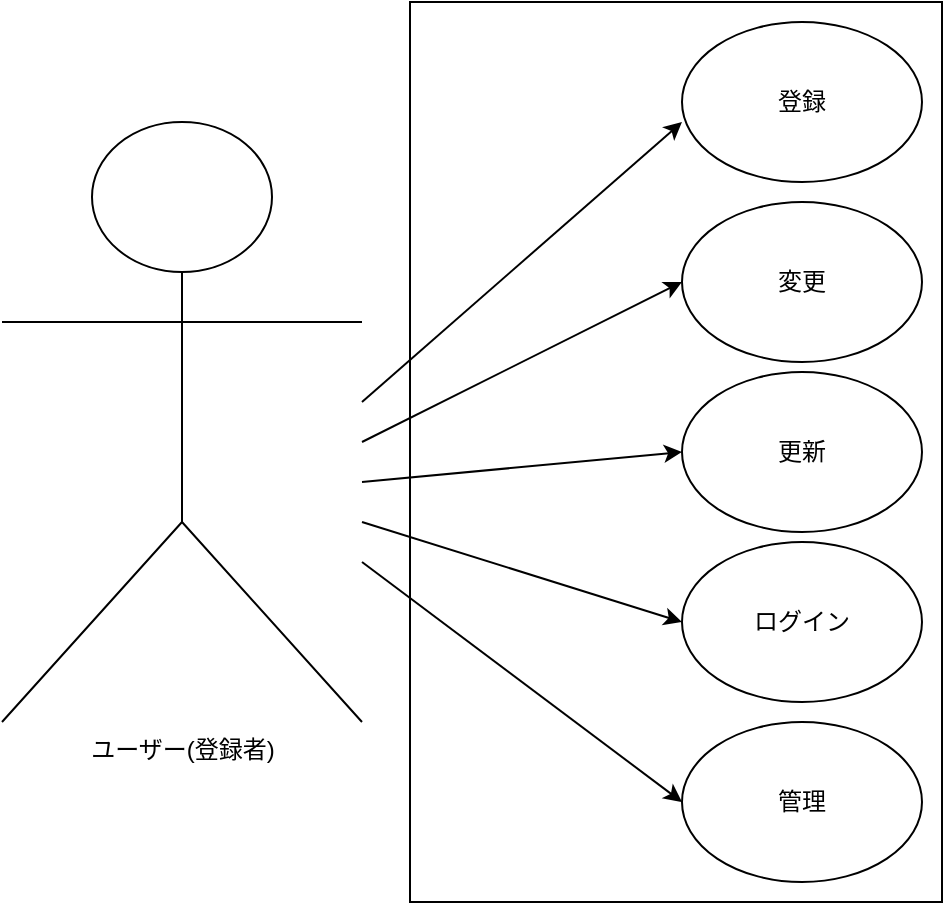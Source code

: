 <mxfile version="26.2.9">
  <diagram name="ページ1" id="a9ezkYtwDzx_2-k0BSmf">
    <mxGraphModel dx="1259" dy="655" grid="1" gridSize="10" guides="1" tooltips="1" connect="1" arrows="1" fold="1" page="1" pageScale="1" pageWidth="827" pageHeight="1169" math="0" shadow="0">
      <root>
        <mxCell id="0" />
        <mxCell id="1" parent="0" />
        <mxCell id="9LoVB3GtAfwkc1dCX0m2-5" value="" style="rounded=0;whiteSpace=wrap;html=1;" vertex="1" parent="1">
          <mxGeometry x="294" y="40" width="266" height="450" as="geometry" />
        </mxCell>
        <mxCell id="9LoVB3GtAfwkc1dCX0m2-4" value="ユーザー(登録者)" style="shape=umlActor;verticalLabelPosition=bottom;verticalAlign=top;html=1;outlineConnect=0;" vertex="1" parent="1">
          <mxGeometry x="90" y="100" width="180" height="300" as="geometry" />
        </mxCell>
        <mxCell id="9LoVB3GtAfwkc1dCX0m2-6" value="登録" style="ellipse;whiteSpace=wrap;html=1;" vertex="1" parent="1">
          <mxGeometry x="430" y="50" width="120" height="80" as="geometry" />
        </mxCell>
        <mxCell id="9LoVB3GtAfwkc1dCX0m2-7" value="変更" style="ellipse;whiteSpace=wrap;html=1;" vertex="1" parent="1">
          <mxGeometry x="430" y="140" width="120" height="80" as="geometry" />
        </mxCell>
        <mxCell id="9LoVB3GtAfwkc1dCX0m2-8" value="更新" style="ellipse;whiteSpace=wrap;html=1;" vertex="1" parent="1">
          <mxGeometry x="430" y="225" width="120" height="80" as="geometry" />
        </mxCell>
        <mxCell id="9LoVB3GtAfwkc1dCX0m2-9" value="ログイン" style="ellipse;whiteSpace=wrap;html=1;" vertex="1" parent="1">
          <mxGeometry x="430" y="310" width="120" height="80" as="geometry" />
        </mxCell>
        <mxCell id="9LoVB3GtAfwkc1dCX0m2-10" value="管理" style="ellipse;whiteSpace=wrap;html=1;" vertex="1" parent="1">
          <mxGeometry x="430" y="400" width="120" height="80" as="geometry" />
        </mxCell>
        <mxCell id="9LoVB3GtAfwkc1dCX0m2-11" value="" style="endArrow=classic;html=1;rounded=0;" edge="1" parent="1">
          <mxGeometry width="50" height="50" relative="1" as="geometry">
            <mxPoint x="270" y="240" as="sourcePoint" />
            <mxPoint x="430" y="100" as="targetPoint" />
          </mxGeometry>
        </mxCell>
        <mxCell id="9LoVB3GtAfwkc1dCX0m2-12" value="" style="endArrow=classic;html=1;rounded=0;entryX=0;entryY=0.5;entryDx=0;entryDy=0;" edge="1" parent="1" target="9LoVB3GtAfwkc1dCX0m2-7">
          <mxGeometry width="50" height="50" relative="1" as="geometry">
            <mxPoint x="270" y="260" as="sourcePoint" />
            <mxPoint x="427" y="120" as="targetPoint" />
          </mxGeometry>
        </mxCell>
        <mxCell id="9LoVB3GtAfwkc1dCX0m2-13" value="" style="endArrow=classic;html=1;rounded=0;entryX=0;entryY=0.5;entryDx=0;entryDy=0;" edge="1" parent="1" target="9LoVB3GtAfwkc1dCX0m2-8">
          <mxGeometry width="50" height="50" relative="1" as="geometry">
            <mxPoint x="270" y="280" as="sourcePoint" />
            <mxPoint x="427" y="140" as="targetPoint" />
          </mxGeometry>
        </mxCell>
        <mxCell id="9LoVB3GtAfwkc1dCX0m2-15" value="" style="endArrow=classic;html=1;rounded=0;entryX=0;entryY=0.5;entryDx=0;entryDy=0;" edge="1" parent="1" target="9LoVB3GtAfwkc1dCX0m2-9">
          <mxGeometry width="50" height="50" relative="1" as="geometry">
            <mxPoint x="270" y="300" as="sourcePoint" />
            <mxPoint x="427" y="160" as="targetPoint" />
          </mxGeometry>
        </mxCell>
        <mxCell id="9LoVB3GtAfwkc1dCX0m2-16" value="" style="endArrow=classic;html=1;rounded=0;entryX=0;entryY=0.5;entryDx=0;entryDy=0;" edge="1" parent="1" target="9LoVB3GtAfwkc1dCX0m2-10">
          <mxGeometry width="50" height="50" relative="1" as="geometry">
            <mxPoint x="270" y="320" as="sourcePoint" />
            <mxPoint x="430" y="370" as="targetPoint" />
          </mxGeometry>
        </mxCell>
      </root>
    </mxGraphModel>
  </diagram>
</mxfile>
